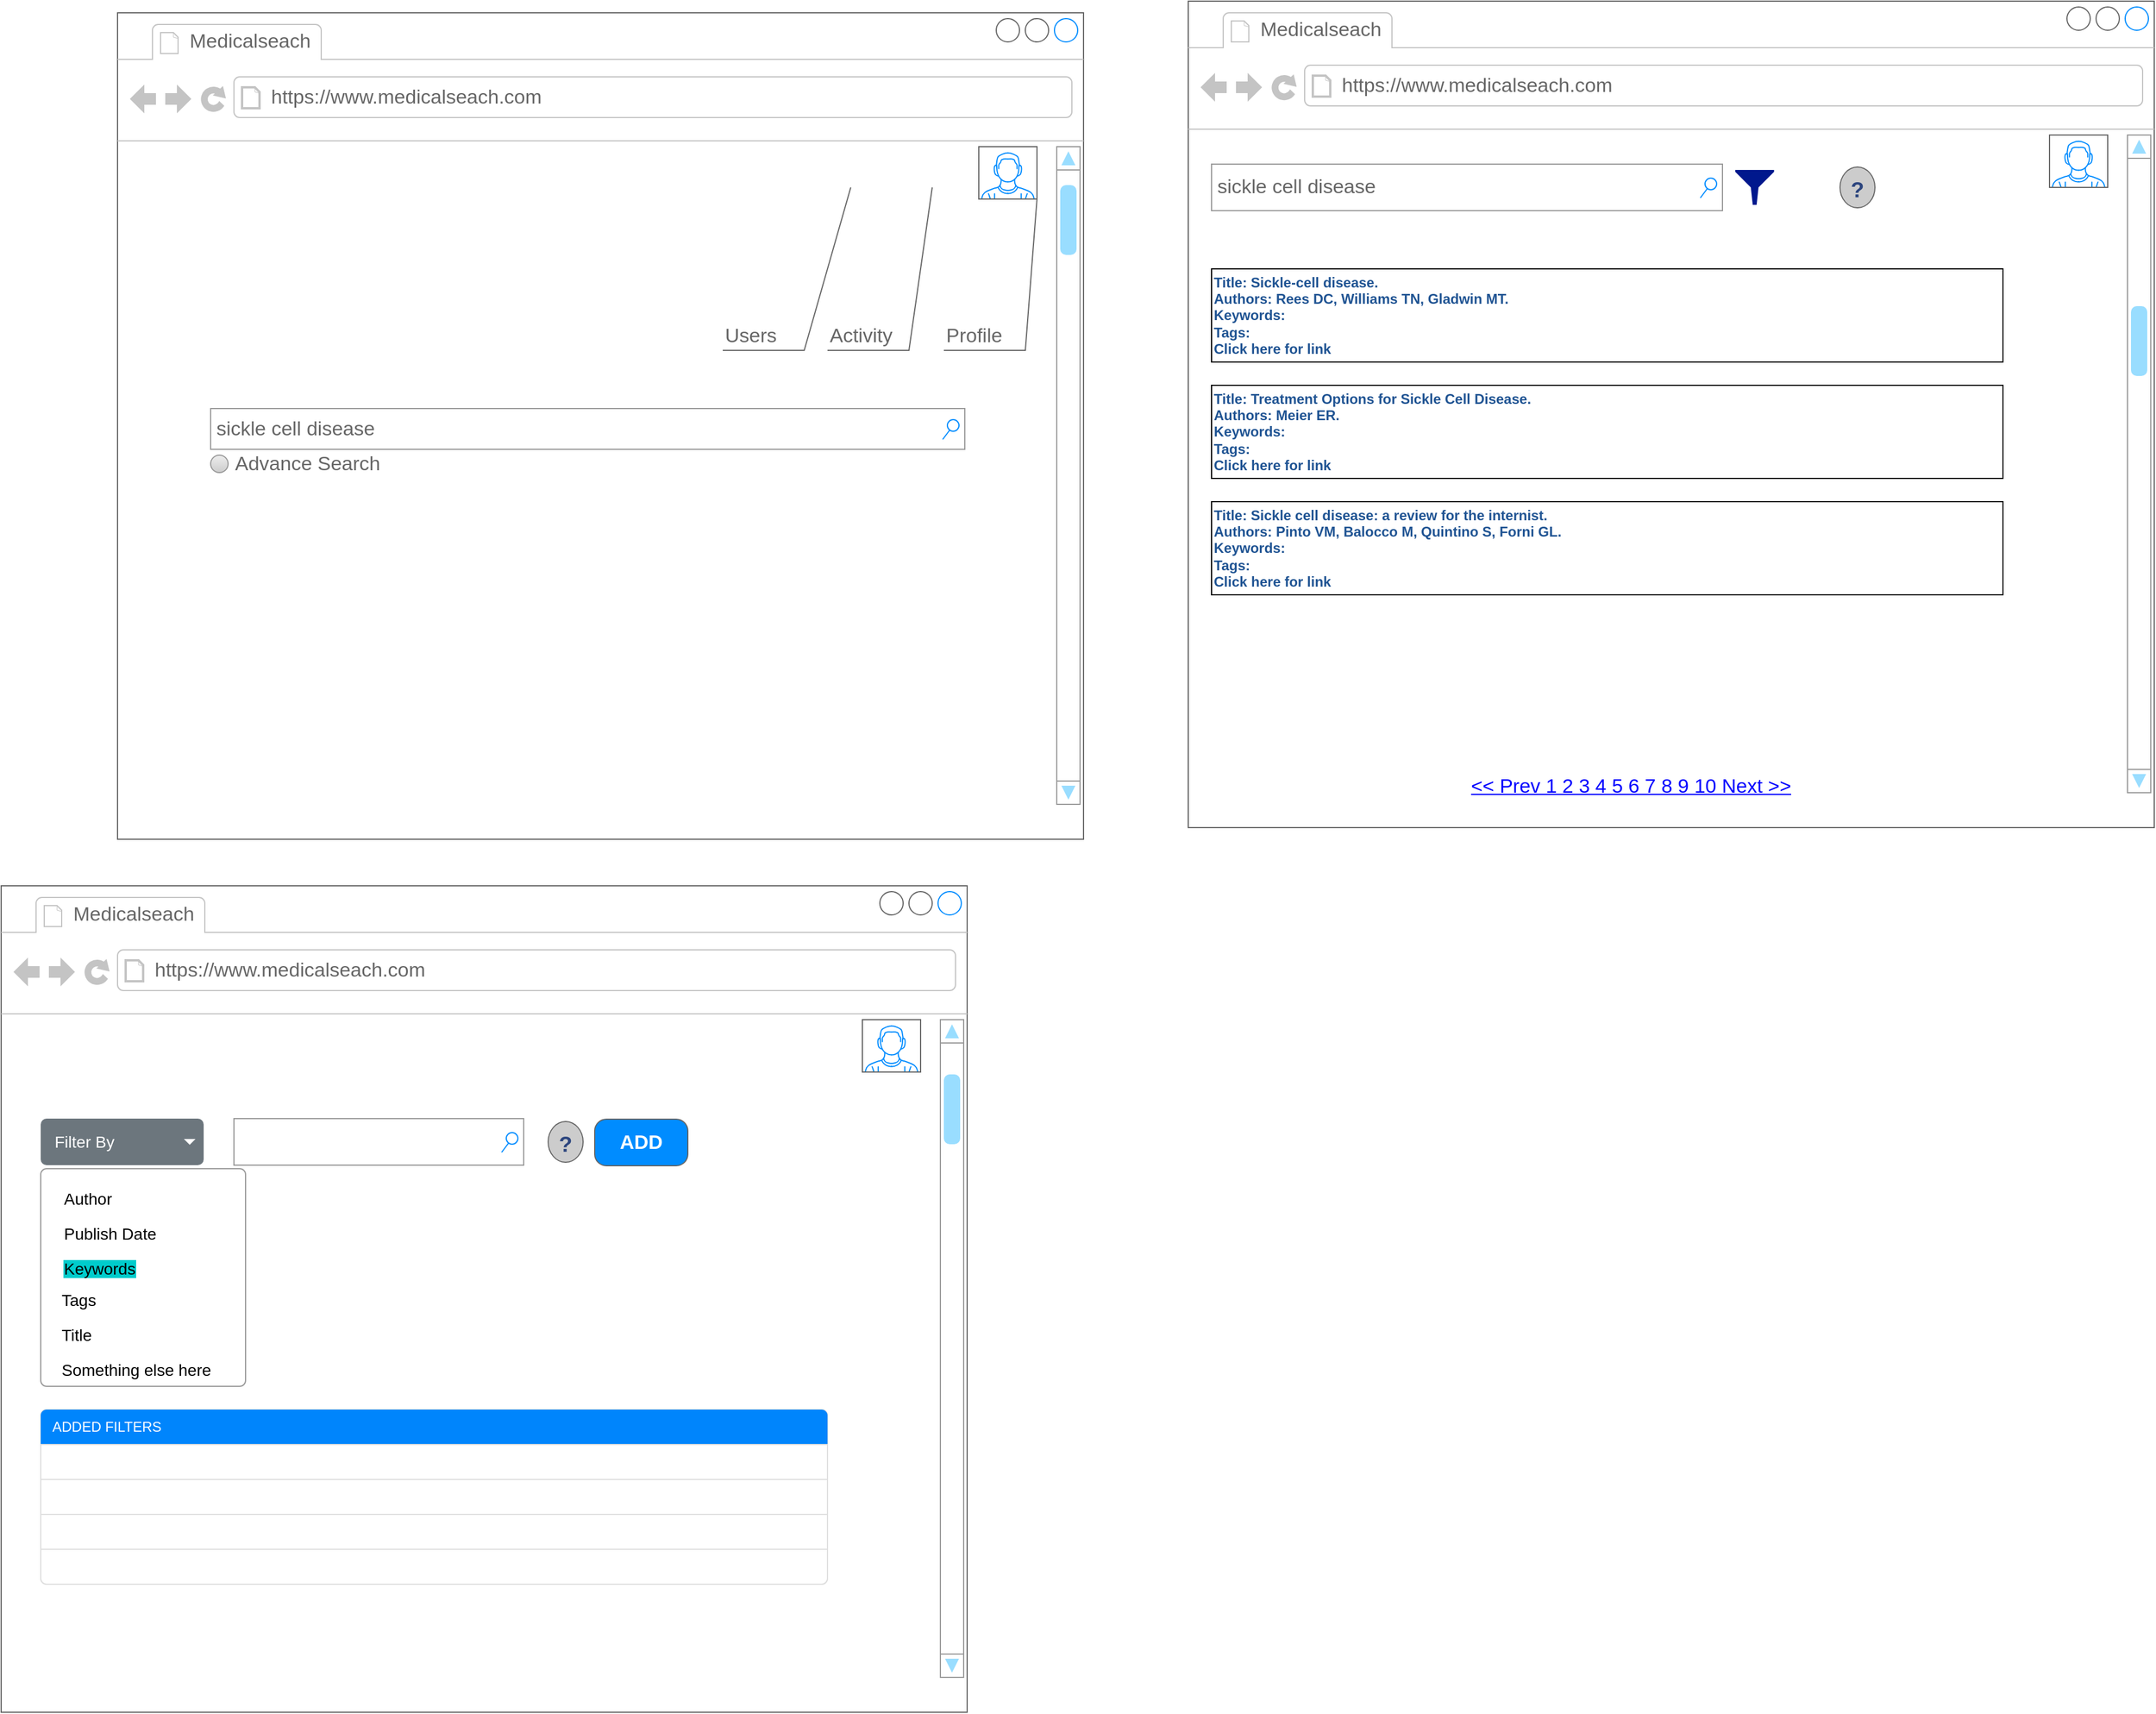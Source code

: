 <mxfile version="14.5.10" type="github">
  <diagram id="YKbAlAZLTunfo-_gDzLD" name="Page-1">
    <mxGraphModel dx="3555" dy="1905" grid="1" gridSize="10" guides="1" tooltips="1" connect="1" arrows="1" fold="1" page="1" pageScale="1" pageWidth="827" pageHeight="1169" math="0" shadow="0">
      <root>
        <mxCell id="0" />
        <mxCell id="1" parent="0" />
        <mxCell id="1_25PXRFe8at6L3lJLj7-1" value="" style="strokeWidth=1;shadow=0;dashed=0;align=center;html=1;shape=mxgraph.mockup.containers.browserWindow;rSize=0;strokeColor=#666666;strokeColor2=#008cff;strokeColor3=#c4c4c4;mainText=,;recursiveResize=0;" vertex="1" parent="1">
          <mxGeometry x="480" y="40" width="830" height="710" as="geometry" />
        </mxCell>
        <mxCell id="1_25PXRFe8at6L3lJLj7-2" value="Medicalseach" style="strokeWidth=1;shadow=0;dashed=0;align=center;html=1;shape=mxgraph.mockup.containers.anchor;fontSize=17;fontColor=#666666;align=left;" vertex="1" parent="1_25PXRFe8at6L3lJLj7-1">
          <mxGeometry x="60" y="12" width="110" height="26" as="geometry" />
        </mxCell>
        <mxCell id="1_25PXRFe8at6L3lJLj7-3" value="https://www.medicalseach.com" style="strokeWidth=1;shadow=0;dashed=0;align=center;html=1;shape=mxgraph.mockup.containers.anchor;rSize=0;fontSize=17;fontColor=#666666;align=left;" vertex="1" parent="1_25PXRFe8at6L3lJLj7-1">
          <mxGeometry x="130" y="60" width="250" height="26" as="geometry" />
        </mxCell>
        <mxCell id="1_25PXRFe8at6L3lJLj7-4" value="" style="verticalLabelPosition=bottom;shadow=0;dashed=0;align=center;html=1;verticalAlign=top;strokeWidth=1;shape=mxgraph.mockup.navigation.scrollBar;strokeColor=#999999;barPos=97.204;fillColor2=#99ddff;strokeColor2=none;direction=north;" vertex="1" parent="1_25PXRFe8at6L3lJLj7-1">
          <mxGeometry x="807" y="115" width="23" height="565" as="geometry" />
        </mxCell>
        <mxCell id="1_25PXRFe8at6L3lJLj7-5" value="sickle cell disease" style="strokeWidth=1;shadow=0;dashed=0;align=center;html=1;shape=mxgraph.mockup.forms.searchBox;strokeColor=#999999;mainText=;strokeColor2=#008cff;fontColor=#666666;fontSize=17;align=left;spacingLeft=3;" vertex="1" parent="1_25PXRFe8at6L3lJLj7-1">
          <mxGeometry x="80" y="340" width="648" height="35" as="geometry" />
        </mxCell>
        <mxCell id="1_25PXRFe8at6L3lJLj7-6" value="" style="verticalLabelPosition=bottom;shadow=0;dashed=0;align=center;html=1;verticalAlign=top;strokeWidth=1;shape=mxgraph.mockup.containers.userMale;strokeColor=#666666;strokeColor2=#008cff;" vertex="1" parent="1_25PXRFe8at6L3lJLj7-1">
          <mxGeometry x="740" y="115" width="50" height="45" as="geometry" />
        </mxCell>
        <mxCell id="1_25PXRFe8at6L3lJLj7-7" value="Advance Search" style="shape=ellipse;fillColor=#eeeeee;strokeColor=#999999;gradientColor=#cccccc;html=1;align=left;spacingLeft=4;fontSize=17;fontColor=#666666;labelPosition=right;shadow=0;" vertex="1" parent="1_25PXRFe8at6L3lJLj7-1">
          <mxGeometry x="80" y="380" width="15" height="15" as="geometry" />
        </mxCell>
        <mxCell id="1_25PXRFe8at6L3lJLj7-8" value="" style="shape=image;html=1;verticalAlign=top;verticalLabelPosition=bottom;labelBackgroundColor=#ffffff;imageAspect=0;aspect=fixed;image=https://cdn0.iconfinder.com/data/icons/simpline-mix/64/simpline_40-128.png" vertex="1" parent="1_25PXRFe8at6L3lJLj7-1">
          <mxGeometry x="679" y="120" width="40" height="40" as="geometry" />
        </mxCell>
        <mxCell id="1_25PXRFe8at6L3lJLj7-9" value="Profile" style="strokeWidth=1;shadow=0;dashed=0;align=center;html=1;shape=mxgraph.mockup.text.callout;linkText=;textSize=17;textColor=#666666;callDir=SW;callStyle=line;fontSize=17;fontColor=#666666;align=left;verticalAlign=bottom;strokeColor=#666666;labelBackgroundColor=none;fillColor=none;" vertex="1" parent="1_25PXRFe8at6L3lJLj7-1">
          <mxGeometry x="710" y="160" width="80" height="130" as="geometry" />
        </mxCell>
        <mxCell id="1_25PXRFe8at6L3lJLj7-10" value="Activity" style="strokeWidth=1;shadow=0;dashed=0;align=center;html=1;shape=mxgraph.mockup.text.callout;linkText=;textSize=17;textColor=#666666;callDir=SW;callStyle=line;fontSize=17;fontColor=#666666;align=left;verticalAlign=bottom;strokeColor=#666666;labelBackgroundColor=none;fillColor=none;" vertex="1" parent="1_25PXRFe8at6L3lJLj7-1">
          <mxGeometry x="610" y="150" width="90" height="140" as="geometry" />
        </mxCell>
        <mxCell id="1_25PXRFe8at6L3lJLj7-11" value="" style="shape=image;html=1;verticalAlign=top;verticalLabelPosition=bottom;labelBackgroundColor=#ffffff;imageAspect=0;aspect=fixed;image=https://cdn0.iconfinder.com/data/icons/small-n-flat/24/678109-profile-group-128.png;fillColor=none;" vertex="1" parent="1_25PXRFe8at6L3lJLj7-1">
          <mxGeometry x="610" y="120" width="48" height="48" as="geometry" />
        </mxCell>
        <mxCell id="1_25PXRFe8at6L3lJLj7-12" value="Users" style="strokeWidth=1;shadow=0;dashed=0;align=center;html=1;shape=mxgraph.mockup.text.callout;linkText=;textSize=17;textColor=#666666;callDir=SW;callStyle=line;fontSize=17;fontColor=#666666;align=left;verticalAlign=bottom;strokeColor=#666666;labelBackgroundColor=none;fillColor=none;" vertex="1" parent="1_25PXRFe8at6L3lJLj7-1">
          <mxGeometry x="520" y="150" width="110" height="140" as="geometry" />
        </mxCell>
        <mxCell id="1_25PXRFe8at6L3lJLj7-13" value="" style="strokeWidth=1;shadow=0;dashed=0;align=center;html=1;shape=mxgraph.mockup.containers.browserWindow;rSize=0;strokeColor=#666666;strokeColor2=#008cff;strokeColor3=#c4c4c4;mainText=,;recursiveResize=0;" vertex="1" parent="1">
          <mxGeometry x="1400" y="30" width="830" height="710" as="geometry" />
        </mxCell>
        <mxCell id="1_25PXRFe8at6L3lJLj7-14" value="Medicalseach" style="strokeWidth=1;shadow=0;dashed=0;align=center;html=1;shape=mxgraph.mockup.containers.anchor;fontSize=17;fontColor=#666666;align=left;" vertex="1" parent="1_25PXRFe8at6L3lJLj7-13">
          <mxGeometry x="60" y="12" width="110" height="26" as="geometry" />
        </mxCell>
        <mxCell id="1_25PXRFe8at6L3lJLj7-15" value="https://www.medicalseach.com" style="strokeWidth=1;shadow=0;dashed=0;align=center;html=1;shape=mxgraph.mockup.containers.anchor;rSize=0;fontSize=17;fontColor=#666666;align=left;" vertex="1" parent="1_25PXRFe8at6L3lJLj7-13">
          <mxGeometry x="130" y="60" width="250" height="26" as="geometry" />
        </mxCell>
        <mxCell id="1_25PXRFe8at6L3lJLj7-16" value="" style="verticalLabelPosition=bottom;shadow=0;dashed=0;align=center;html=1;verticalAlign=top;strokeWidth=1;shape=mxgraph.mockup.navigation.scrollBar;strokeColor=#999999;barPos=72.688;fillColor2=#99ddff;strokeColor2=none;direction=north;" vertex="1" parent="1_25PXRFe8at6L3lJLj7-13">
          <mxGeometry x="807" y="115" width="23" height="565" as="geometry" />
        </mxCell>
        <mxCell id="1_25PXRFe8at6L3lJLj7-17" value="&lt;&lt; Prev 1 2 3 4 5 6 7 8 9 10 Next &gt;&gt;" style="strokeWidth=1;shadow=0;dashed=0;align=center;html=1;shape=mxgraph.mockup.navigation.pagination;linkText=;fontSize=17;fontColor=#0000ff;fontStyle=4;" vertex="1" parent="1_25PXRFe8at6L3lJLj7-13">
          <mxGeometry x="205" y="660" width="350" height="30" as="geometry" />
        </mxCell>
        <mxCell id="1_25PXRFe8at6L3lJLj7-18" value="sickle cell disease" style="strokeWidth=1;shadow=0;dashed=0;align=center;html=1;shape=mxgraph.mockup.forms.searchBox;strokeColor=#999999;mainText=;strokeColor2=#008cff;fontColor=#666666;fontSize=17;align=left;spacingLeft=3;" vertex="1" parent="1_25PXRFe8at6L3lJLj7-13">
          <mxGeometry x="20" y="140" width="439" height="40" as="geometry" />
        </mxCell>
        <mxCell id="1_25PXRFe8at6L3lJLj7-19" value="" style="verticalLabelPosition=bottom;shadow=0;dashed=0;align=center;html=1;verticalAlign=top;strokeWidth=1;shape=mxgraph.mockup.containers.userMale;strokeColor=#666666;strokeColor2=#008cff;" vertex="1" parent="1_25PXRFe8at6L3lJLj7-13">
          <mxGeometry x="740" y="115" width="50" height="45" as="geometry" />
        </mxCell>
        <mxCell id="1_25PXRFe8at6L3lJLj7-20" value="" style="aspect=fixed;pointerEvents=1;shadow=0;dashed=0;html=1;strokeColor=none;labelPosition=center;verticalLabelPosition=bottom;verticalAlign=top;align=center;fillColor=#00188D;shape=mxgraph.mscae.enterprise.filter" vertex="1" parent="1_25PXRFe8at6L3lJLj7-13">
          <mxGeometry x="470" y="145" width="33.33" height="30" as="geometry" />
        </mxCell>
        <mxCell id="1_25PXRFe8at6L3lJLj7-21" value="" style="shape=image;html=1;verticalAlign=top;verticalLabelPosition=bottom;labelBackgroundColor=#ffffff;imageAspect=0;aspect=fixed;image=https://cdn3.iconfinder.com/data/icons/minimal-7/64/Filter-128.png" vertex="1" parent="1_25PXRFe8at6L3lJLj7-13">
          <mxGeometry x="508" y="140" width="47" height="47" as="geometry" />
        </mxCell>
        <mxCell id="1_25PXRFe8at6L3lJLj7-22" value="" style="verticalLabelPosition=bottom;shadow=0;dashed=0;align=center;html=1;verticalAlign=top;strokeWidth=1;shape=mxgraph.mockup.misc.help_icon;" vertex="1" parent="1_25PXRFe8at6L3lJLj7-13">
          <mxGeometry x="560" y="142.5" width="30" height="35" as="geometry" />
        </mxCell>
        <mxCell id="1_25PXRFe8at6L3lJLj7-23" value="&lt;div&gt;&lt;font color=&quot;#205493&quot;&gt;&lt;b&gt;Title: Sickle-cell disease.&lt;/b&gt;&lt;/font&gt;&lt;/div&gt;&lt;div&gt;&lt;font color=&quot;#205493&quot;&gt;&lt;b&gt;Authors: Rees DC, Williams TN, Gladwin MT.&lt;/b&gt;&lt;/font&gt;&lt;/div&gt;&lt;div&gt;&lt;font color=&quot;#205493&quot;&gt;&lt;b&gt;Keywords:&lt;/b&gt;&lt;/font&gt;&lt;/div&gt;&lt;div&gt;&lt;font color=&quot;#205493&quot;&gt;&lt;b&gt;Tags:&lt;/b&gt;&lt;/font&gt;&lt;/div&gt;&lt;div&gt;&lt;font color=&quot;#205493&quot;&gt;&lt;b&gt;Click here for link&lt;br&gt;&lt;/b&gt;&lt;/font&gt;&lt;/div&gt;" style="rounded=0;whiteSpace=wrap;html=1;align=left;fillColor=none;" vertex="1" parent="1_25PXRFe8at6L3lJLj7-13">
          <mxGeometry x="20" y="230" width="680" height="80" as="geometry" />
        </mxCell>
        <mxCell id="1_25PXRFe8at6L3lJLj7-24" value="&lt;div&gt;&lt;span&gt;&lt;font color=&quot;#205493&quot;&gt;&lt;b&gt;&lt;div&gt;Title: Treatment Options for Sickle Cell Disease.&lt;/div&gt;&lt;div&gt;Authors: Meier ER.&lt;/div&gt;&lt;/b&gt;&lt;/font&gt;&lt;/span&gt;&lt;/div&gt;&lt;div&gt;&lt;b style=&quot;color: rgb(32 , 84 , 147)&quot;&gt;Keywords:&amp;nbsp;&lt;/b&gt;&lt;br&gt;&lt;/div&gt;&lt;div&gt;&lt;font color=&quot;#205493&quot;&gt;&lt;b&gt;Tags:&lt;/b&gt;&lt;/font&gt;&lt;/div&gt;&lt;div&gt;&lt;font color=&quot;#205493&quot;&gt;&lt;b&gt;Click here for link&lt;br&gt;&lt;/b&gt;&lt;/font&gt;&lt;/div&gt;" style="rounded=0;whiteSpace=wrap;html=1;align=left;" vertex="1" parent="1_25PXRFe8at6L3lJLj7-13">
          <mxGeometry x="20" y="330" width="680" height="80" as="geometry" />
        </mxCell>
        <mxCell id="1_25PXRFe8at6L3lJLj7-25" value="&lt;div&gt;&lt;span&gt;&lt;font color=&quot;#205493&quot;&gt;&lt;b&gt;&lt;div&gt;Title: Sickle cell disease: a review for the internist.&lt;/div&gt;&lt;div&gt;Authors:&amp;nbsp;Pinto VM, Balocco M, Quintino S, Forni GL.&lt;/div&gt;&lt;/b&gt;&lt;/font&gt;&lt;/span&gt;&lt;/div&gt;&lt;div&gt;&lt;b style=&quot;color: rgb(32 , 84 , 147)&quot;&gt;Keywords:&amp;nbsp;&lt;/b&gt;&lt;br&gt;&lt;/div&gt;&lt;div&gt;&lt;font color=&quot;#205493&quot;&gt;&lt;b&gt;Tags:&lt;/b&gt;&lt;/font&gt;&lt;/div&gt;&lt;div&gt;&lt;font color=&quot;#205493&quot;&gt;&lt;b&gt;Click here for link&lt;br&gt;&lt;/b&gt;&lt;/font&gt;&lt;/div&gt;" style="rounded=0;whiteSpace=wrap;html=1;align=left;" vertex="1" parent="1_25PXRFe8at6L3lJLj7-13">
          <mxGeometry x="20" y="430" width="680" height="80" as="geometry" />
        </mxCell>
        <mxCell id="1_25PXRFe8at6L3lJLj7-26" value="" style="strokeWidth=1;shadow=0;dashed=0;align=center;html=1;shape=mxgraph.mockup.containers.browserWindow;rSize=0;strokeColor=#666666;strokeColor2=#008cff;strokeColor3=#c4c4c4;mainText=,;recursiveResize=0;" vertex="1" parent="1">
          <mxGeometry x="380" y="790" width="830" height="710" as="geometry" />
        </mxCell>
        <mxCell id="1_25PXRFe8at6L3lJLj7-27" value="Medicalseach" style="strokeWidth=1;shadow=0;dashed=0;align=center;html=1;shape=mxgraph.mockup.containers.anchor;fontSize=17;fontColor=#666666;align=left;" vertex="1" parent="1_25PXRFe8at6L3lJLj7-26">
          <mxGeometry x="60" y="12" width="110" height="26" as="geometry" />
        </mxCell>
        <mxCell id="1_25PXRFe8at6L3lJLj7-28" value="https://www.medicalseach.com" style="strokeWidth=1;shadow=0;dashed=0;align=center;html=1;shape=mxgraph.mockup.containers.anchor;rSize=0;fontSize=17;fontColor=#666666;align=left;" vertex="1" parent="1_25PXRFe8at6L3lJLj7-26">
          <mxGeometry x="130" y="60" width="250" height="26" as="geometry" />
        </mxCell>
        <mxCell id="1_25PXRFe8at6L3lJLj7-29" value="" style="verticalLabelPosition=bottom;shadow=0;dashed=0;align=center;html=1;verticalAlign=top;strokeWidth=1;shape=mxgraph.mockup.navigation.scrollBar;strokeColor=#999999;barPos=94.194;fillColor2=#99ddff;strokeColor2=none;direction=north;" vertex="1" parent="1_25PXRFe8at6L3lJLj7-26">
          <mxGeometry x="807" y="115" width="23" height="565" as="geometry" />
        </mxCell>
        <mxCell id="1_25PXRFe8at6L3lJLj7-30" value="" style="strokeWidth=1;shadow=0;dashed=0;align=center;html=1;shape=mxgraph.mockup.forms.searchBox;strokeColor=#999999;mainText=;strokeColor2=#008cff;fontColor=#666666;fontSize=17;align=left;spacingLeft=3;" vertex="1" parent="1_25PXRFe8at6L3lJLj7-26">
          <mxGeometry x="200" y="200" width="249" height="40" as="geometry" />
        </mxCell>
        <mxCell id="1_25PXRFe8at6L3lJLj7-31" value="" style="verticalLabelPosition=bottom;shadow=0;dashed=0;align=center;html=1;verticalAlign=top;strokeWidth=1;shape=mxgraph.mockup.containers.userMale;strokeColor=#666666;strokeColor2=#008cff;" vertex="1" parent="1_25PXRFe8at6L3lJLj7-26">
          <mxGeometry x="740" y="115" width="50" height="45" as="geometry" />
        </mxCell>
        <mxCell id="1_25PXRFe8at6L3lJLj7-32" value="" style="verticalLabelPosition=bottom;shadow=0;dashed=0;align=center;html=1;verticalAlign=top;strokeWidth=1;shape=mxgraph.mockup.misc.help_icon;" vertex="1" parent="1_25PXRFe8at6L3lJLj7-26">
          <mxGeometry x="470" y="202.5" width="30" height="35" as="geometry" />
        </mxCell>
        <mxCell id="1_25PXRFe8at6L3lJLj7-33" value="ADD" style="strokeWidth=1;shadow=0;dashed=0;align=center;html=1;shape=mxgraph.mockup.buttons.button;strokeColor=#666666;fontColor=#ffffff;mainText=;buttonStyle=round;fontSize=17;fontStyle=1;fillColor=#008cff;whiteSpace=wrap;" vertex="1" parent="1_25PXRFe8at6L3lJLj7-26">
          <mxGeometry x="510" y="200.5" width="80" height="40" as="geometry" />
        </mxCell>
        <mxCell id="1_25PXRFe8at6L3lJLj7-34" value="Filter By" style="html=1;shadow=0;dashed=0;shape=mxgraph.bootstrap.rrect;rSize=5;strokeColor=none;strokeWidth=1;fillColor=#6C767D;fontColor=#ffffff;whiteSpace=wrap;align=left;verticalAlign=middle;fontStyle=0;fontSize=14;spacingLeft=10;" vertex="1" parent="1_25PXRFe8at6L3lJLj7-26">
          <mxGeometry x="34" y="200" width="140" height="40" as="geometry" />
        </mxCell>
        <mxCell id="1_25PXRFe8at6L3lJLj7-35" value="" style="shape=triangle;direction=south;fillColor=#ffffff;strokeColor=none;perimeter=none;" vertex="1" parent="1_25PXRFe8at6L3lJLj7-34">
          <mxGeometry x="1" y="0.5" width="10" height="5" relative="1" as="geometry">
            <mxPoint x="-17" y="-2.5" as="offset" />
          </mxGeometry>
        </mxCell>
        <mxCell id="1_25PXRFe8at6L3lJLj7-36" value="" style="html=1;shadow=0;dashed=0;shape=mxgraph.bootstrap.rrect;rSize=5;fillColor=#ffffff;strokeColor=#999999;" vertex="1" parent="1_25PXRFe8at6L3lJLj7-26">
          <mxGeometry x="34" y="243" width="176" height="187" as="geometry" />
        </mxCell>
        <mxCell id="1_25PXRFe8at6L3lJLj7-37" value="Author" style="fillColor=none;strokeColor=none;align=left;spacing=20;fontSize=14;" vertex="1" parent="1_25PXRFe8at6L3lJLj7-36">
          <mxGeometry width="170" height="30" relative="1" as="geometry">
            <mxPoint y="10" as="offset" />
          </mxGeometry>
        </mxCell>
        <mxCell id="1_25PXRFe8at6L3lJLj7-38" value="Publish Date" style="fillColor=none;strokeColor=none;align=left;spacing=20;fontSize=14;" vertex="1" parent="1_25PXRFe8at6L3lJLj7-36">
          <mxGeometry width="170" height="30" relative="1" as="geometry">
            <mxPoint y="40" as="offset" />
          </mxGeometry>
        </mxCell>
        <mxCell id="1_25PXRFe8at6L3lJLj7-39" value="Keywords" style="fillColor=none;strokeColor=none;align=left;spacing=20;fontSize=14;labelBackgroundColor=#00CCCC;" vertex="1" parent="1_25PXRFe8at6L3lJLj7-36">
          <mxGeometry width="170" height="30" relative="1" as="geometry">
            <mxPoint y="70" as="offset" />
          </mxGeometry>
        </mxCell>
        <mxCell id="1_25PXRFe8at6L3lJLj7-40" value="Tags" style="fillColor=none;strokeColor=none;align=left;spacing=20;fontSize=14;" vertex="1" parent="1_25PXRFe8at6L3lJLj7-36">
          <mxGeometry x="-2" y="97" width="170" height="30" as="geometry" />
        </mxCell>
        <mxCell id="1_25PXRFe8at6L3lJLj7-41" value="Title" style="fillColor=none;strokeColor=none;align=left;spacing=20;fontSize=14;" vertex="1" parent="1_25PXRFe8at6L3lJLj7-36">
          <mxGeometry x="-2" y="127" width="170" height="30" as="geometry" />
        </mxCell>
        <mxCell id="1_25PXRFe8at6L3lJLj7-42" value="Something else here" style="fillColor=none;strokeColor=none;align=left;spacing=20;fontSize=14;" vertex="1" parent="1_25PXRFe8at6L3lJLj7-36">
          <mxGeometry x="-2" y="157" width="170" height="30" as="geometry" />
        </mxCell>
        <mxCell id="1_25PXRFe8at6L3lJLj7-43" value="" style="html=1;shadow=0;dashed=0;shape=mxgraph.bootstrap.rrect;rSize=5;strokeColor=#DFDFDF;html=1;whiteSpace=wrap;fillColor=#FFFFFF;fontColor=#000000;" vertex="1" parent="1_25PXRFe8at6L3lJLj7-26">
          <mxGeometry x="34" y="450" width="676" height="150" as="geometry" />
        </mxCell>
        <mxCell id="1_25PXRFe8at6L3lJLj7-44" value="ADDED FILTERS" style="html=1;shadow=0;dashed=0;shape=mxgraph.bootstrap.topButton;rSize=5;strokeColor=none;fillColor=#0085FC;fontColor=#ffffff;perimeter=none;whiteSpace=wrap;resizeWidth=1;align=left;spacing=10;" vertex="1" parent="1_25PXRFe8at6L3lJLj7-43">
          <mxGeometry width="676" height="30" relative="1" as="geometry" />
        </mxCell>
        <mxCell id="1_25PXRFe8at6L3lJLj7-45" value="" style="strokeColor=inherit;fillColor=inherit;gradientColor=inherit;fontColor=inherit;html=1;shadow=0;dashed=0;perimeter=none;whiteSpace=wrap;resizeWidth=1;align=left;spacing=10;" vertex="1" parent="1_25PXRFe8at6L3lJLj7-43">
          <mxGeometry width="676" height="30" relative="1" as="geometry">
            <mxPoint y="30" as="offset" />
          </mxGeometry>
        </mxCell>
        <mxCell id="1_25PXRFe8at6L3lJLj7-46" value="" style="strokeColor=inherit;fillColor=inherit;gradientColor=inherit;fontColor=inherit;html=1;shadow=0;dashed=0;perimeter=none;whiteSpace=wrap;resizeWidth=1;align=left;spacing=10;" vertex="1" parent="1_25PXRFe8at6L3lJLj7-43">
          <mxGeometry width="676" height="30" relative="1" as="geometry">
            <mxPoint y="60" as="offset" />
          </mxGeometry>
        </mxCell>
        <mxCell id="1_25PXRFe8at6L3lJLj7-47" value="" style="strokeColor=inherit;fillColor=inherit;gradientColor=inherit;fontColor=inherit;html=1;shadow=0;dashed=0;perimeter=none;whiteSpace=wrap;resizeWidth=1;align=left;spacing=10;" vertex="1" parent="1_25PXRFe8at6L3lJLj7-43">
          <mxGeometry width="676" height="30" relative="1" as="geometry">
            <mxPoint y="90" as="offset" />
          </mxGeometry>
        </mxCell>
        <mxCell id="1_25PXRFe8at6L3lJLj7-48" value="" style="strokeColor=inherit;fillColor=inherit;gradientColor=inherit;fontColor=inherit;html=1;shadow=0;dashed=0;shape=mxgraph.bootstrap.bottomButton;rSize=5;perimeter=none;whiteSpace=wrap;resizeWidth=1;resizeHeight=0;align=left;spacing=10;" vertex="1" parent="1_25PXRFe8at6L3lJLj7-43">
          <mxGeometry y="1" width="676" height="30" relative="1" as="geometry">
            <mxPoint y="-30" as="offset" />
          </mxGeometry>
        </mxCell>
      </root>
    </mxGraphModel>
  </diagram>
</mxfile>
